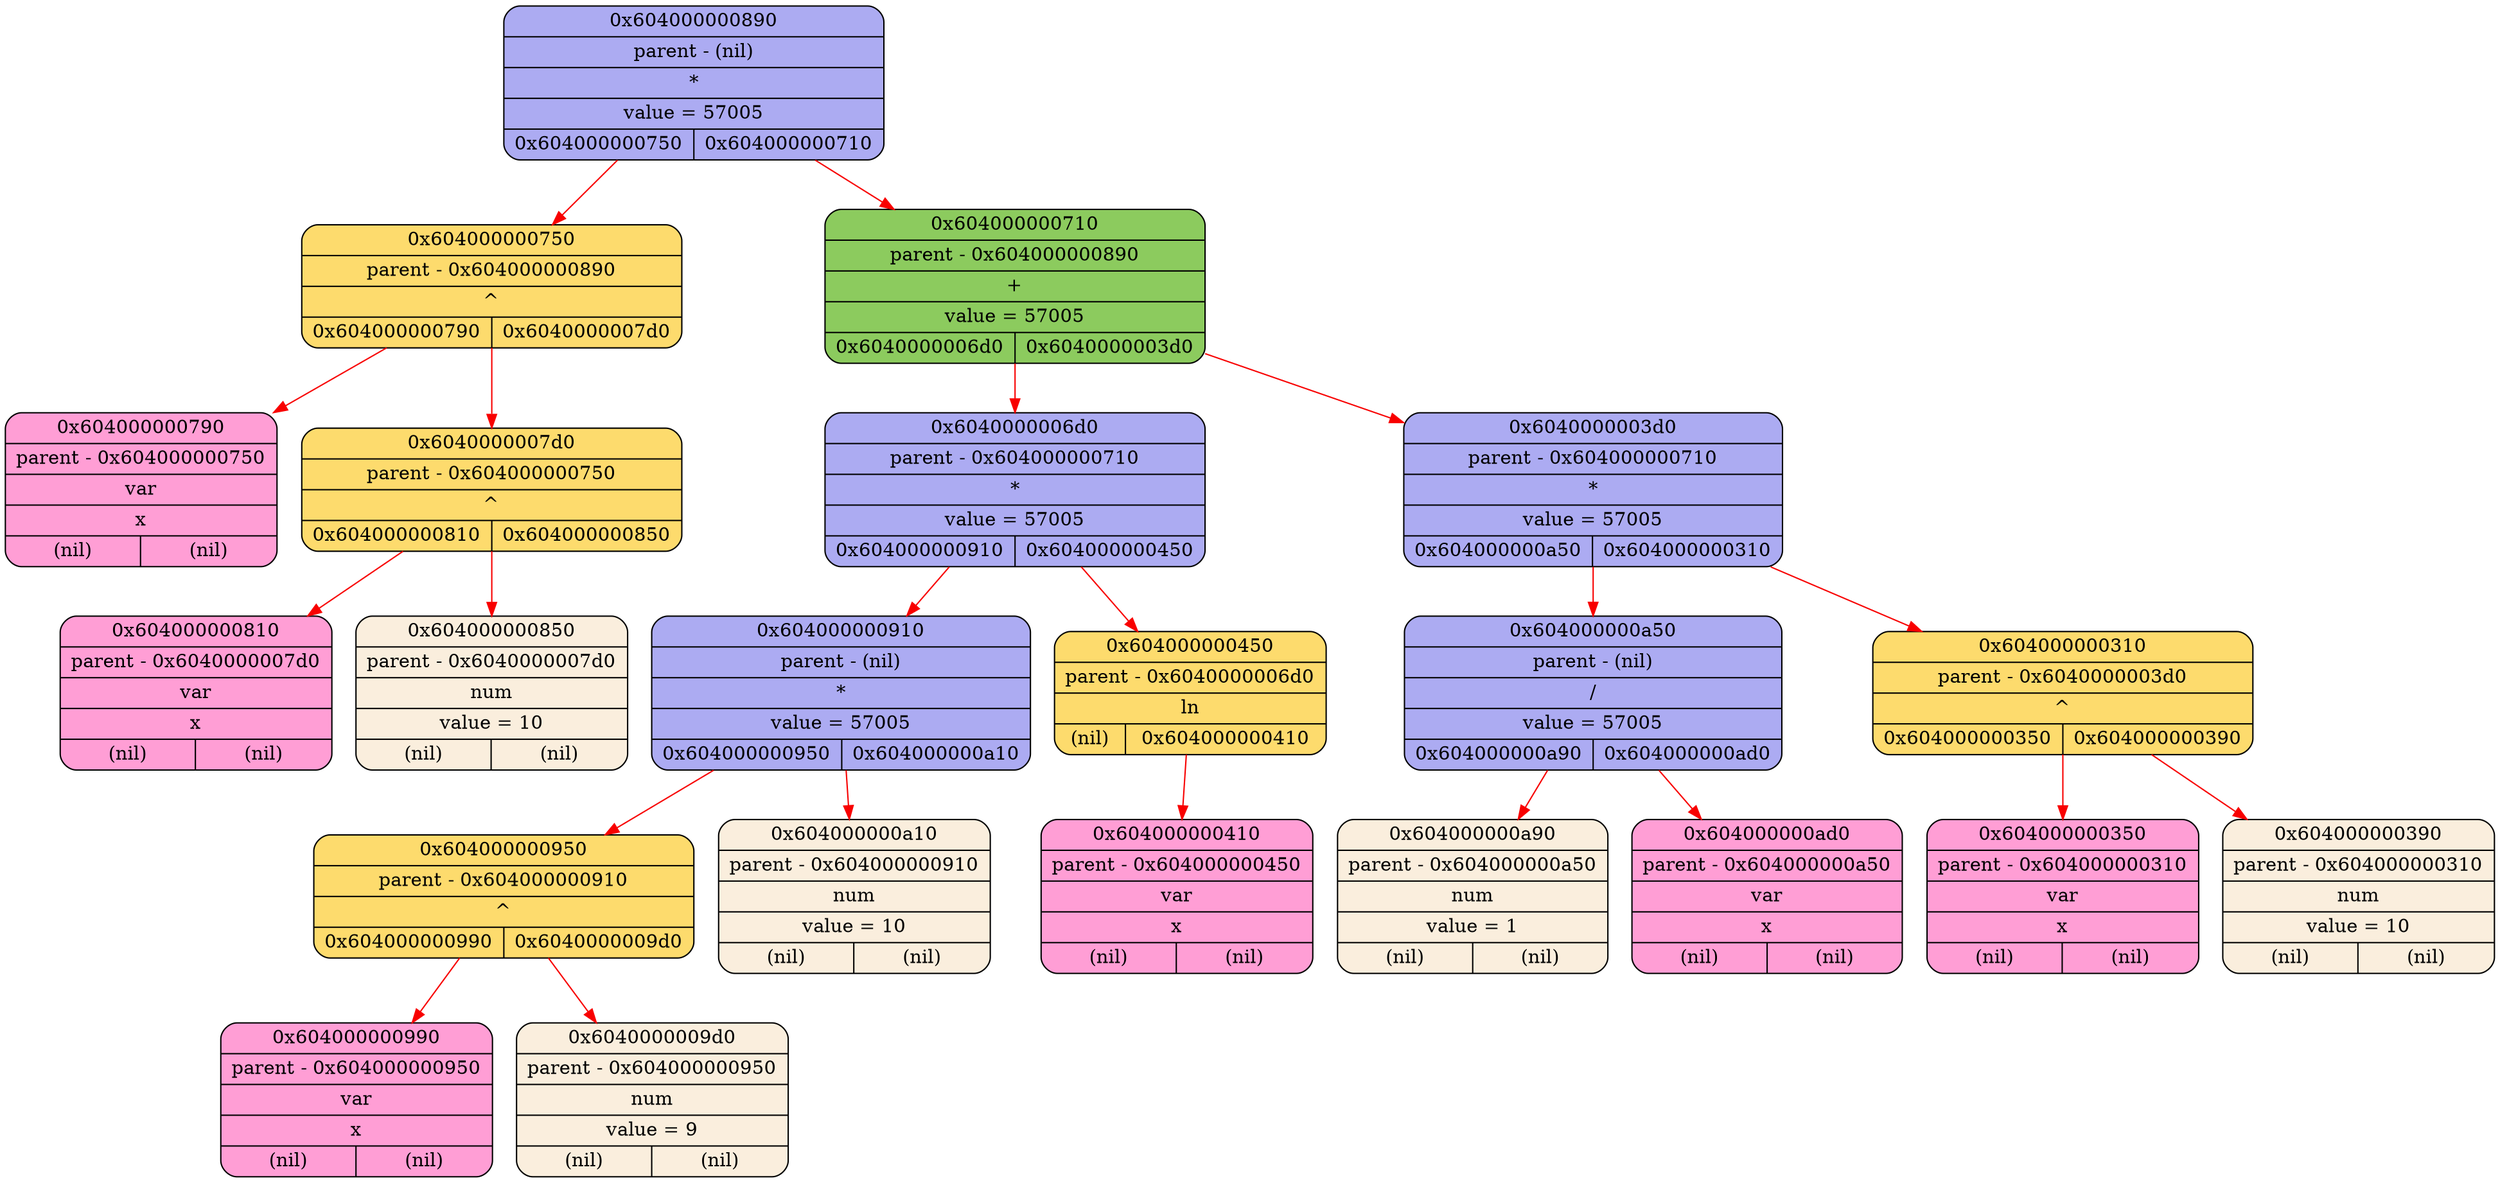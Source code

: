 digraph
{
    node_0x604000000790[shape = Mrecord, label = "{{0x604000000790} | {parent - 0x604000000750} | {var} | {x} | {(nil)|(nil)}}", style = "filled", fillcolor = "#FF9ED5"];
    node_0x604000000810[shape = Mrecord, label = "{{0x604000000810} | {parent - 0x6040000007d0} | {var} | {x} | {(nil)|(nil)}}", style = "filled", fillcolor = "#FF9ED5"];
    node_0x604000000850[shape = Mrecord, label = "{{0x604000000850} | {parent - 0x6040000007d0} | {num} | {value = 10} | {(nil)|(nil)}}", style = "filled", fillcolor = "#FAEEDD"];
    node_0x6040000007d0[shape = Mrecord, label = "{{0x6040000007d0} | {parent - 0x604000000750} | {^} | {0x604000000810|0x604000000850}}", style = "filled", fillcolor = "#FDDB6D"];
    node_0x604000000750[shape = Mrecord, label = "{{0x604000000750} | {parent - 0x604000000890} | {^} | {0x604000000790|0x6040000007d0}}", style = "filled", fillcolor = "#FDDB6D"];
    node_0x604000000990[shape = Mrecord, label = "{{0x604000000990} | {parent - 0x604000000950} | {var} | {x} | {(nil)|(nil)}}", style = "filled", fillcolor = "#FF9ED5"];
    node_0x6040000009d0[shape = Mrecord, label = "{{0x6040000009d0} | {parent - 0x604000000950} | {num} | {value = 9} | {(nil)|(nil)}}", style = "filled", fillcolor = "#FAEEDD"];
    node_0x604000000950[shape = Mrecord, label = "{{0x604000000950} | {parent - 0x604000000910} | {^} | {0x604000000990|0x6040000009d0}}", style = "filled", fillcolor = "#FDDB6D"];
    node_0x604000000a10[shape = Mrecord, label = "{{0x604000000a10} | {parent - 0x604000000910} | {num} | {value = 10} | {(nil)|(nil)}}", style = "filled", fillcolor = "#FAEEDD"];
    node_0x604000000910[shape = Mrecord, label = "{{0x604000000910} | {parent - (nil)} | {*} | {value = 57005} | {0x604000000950|0x604000000a10}}", style = "filled", fillcolor = "#ACABF2"];
    node_0x604000000410[shape = Mrecord, label = "{{0x604000000410} | {parent - 0x604000000450} | {var} | {x} | {(nil)|(nil)}}", style = "filled", fillcolor = "#FF9ED5"];
    node_0x604000000450[shape = Mrecord, label = "{{0x604000000450} | {parent - 0x6040000006d0} | {ln} | {(nil)|0x604000000410}}", style = "filled", fillcolor = "#FDDB6D"];
    node_0x6040000006d0[shape = Mrecord, label = "{{0x6040000006d0} | {parent - 0x604000000710} | {*} | {value = 57005} | {0x604000000910|0x604000000450}}", style = "filled", fillcolor = "#ACABF2"];
    node_0x604000000a90[shape = Mrecord, label = "{{0x604000000a90} | {parent - 0x604000000a50} | {num} | {value = 1} | {(nil)|(nil)}}", style = "filled", fillcolor = "#FAEEDD"];
    node_0x604000000ad0[shape = Mrecord, label = "{{0x604000000ad0} | {parent - 0x604000000a50} | {var} | {x} | {(nil)|(nil)}}", style = "filled", fillcolor = "#FF9ED5"];
    node_0x604000000a50[shape = Mrecord, label = "{{0x604000000a50} | {parent - (nil)} | {/} | {value = 57005} | {0x604000000a90|0x604000000ad0}}", style = "filled", fillcolor = "#ACABF2"];
    node_0x604000000350[shape = Mrecord, label = "{{0x604000000350} | {parent - 0x604000000310} | {var} | {x} | {(nil)|(nil)}}", style = "filled", fillcolor = "#FF9ED5"];
    node_0x604000000390[shape = Mrecord, label = "{{0x604000000390} | {parent - 0x604000000310} | {num} | {value = 10} | {(nil)|(nil)}}", style = "filled", fillcolor = "#FAEEDD"];
    node_0x604000000310[shape = Mrecord, label = "{{0x604000000310} | {parent - 0x6040000003d0} | {^} | {0x604000000350|0x604000000390}}", style = "filled", fillcolor = "#FDDB6D"];
    node_0x6040000003d0[shape = Mrecord, label = "{{0x6040000003d0} | {parent - 0x604000000710} | {*} | {value = 57005} | {0x604000000a50|0x604000000310}}", style = "filled", fillcolor = "#ACABF2"];
    node_0x604000000710[shape = Mrecord, label = "{{0x604000000710} | {parent - 0x604000000890} | {+} | {value = 57005} | {0x6040000006d0|0x6040000003d0}}", style = "filled", fillcolor = "#8CCB5E"];
    node_0x604000000890[shape = Mrecord, label = "{{0x604000000890} | {parent - (nil)} | {*} | {value = 57005} | {0x604000000750|0x604000000710}}", style = "filled", fillcolor = "#ACABF2"];
    node_0x604000000890->node_0x604000000750 [color = "#F80000"];
    node_0x604000000750->node_0x604000000790 [color = "#F80000"];
    node_0x604000000750->node_0x6040000007d0 [color = "#F80000"];
    node_0x6040000007d0->node_0x604000000810 [color = "#F80000"];
    node_0x6040000007d0->node_0x604000000850 [color = "#F80000"];
    node_0x604000000890->node_0x604000000710 [color = "#F80000"];
    node_0x604000000710->node_0x6040000006d0 [color = "#F80000"];
    node_0x6040000006d0->node_0x604000000910 [color = "#F80000"];
    node_0x604000000910->node_0x604000000950 [color = "#F80000"];
    node_0x604000000950->node_0x604000000990 [color = "#F80000"];
    node_0x604000000950->node_0x6040000009d0 [color = "#F80000"];
    node_0x604000000910->node_0x604000000a10 [color = "#F80000"];
    node_0x6040000006d0->node_0x604000000450 [color = "#F80000"];
    node_0x604000000450->node_0x604000000410 [color = "#F80000"];
    node_0x604000000710->node_0x6040000003d0 [color = "#F80000"];
    node_0x6040000003d0->node_0x604000000a50 [color = "#F80000"];
    node_0x604000000a50->node_0x604000000a90 [color = "#F80000"];
    node_0x604000000a50->node_0x604000000ad0 [color = "#F80000"];
    node_0x6040000003d0->node_0x604000000310 [color = "#F80000"];
    node_0x604000000310->node_0x604000000350 [color = "#F80000"];
    node_0x604000000310->node_0x604000000390 [color = "#F80000"];
}